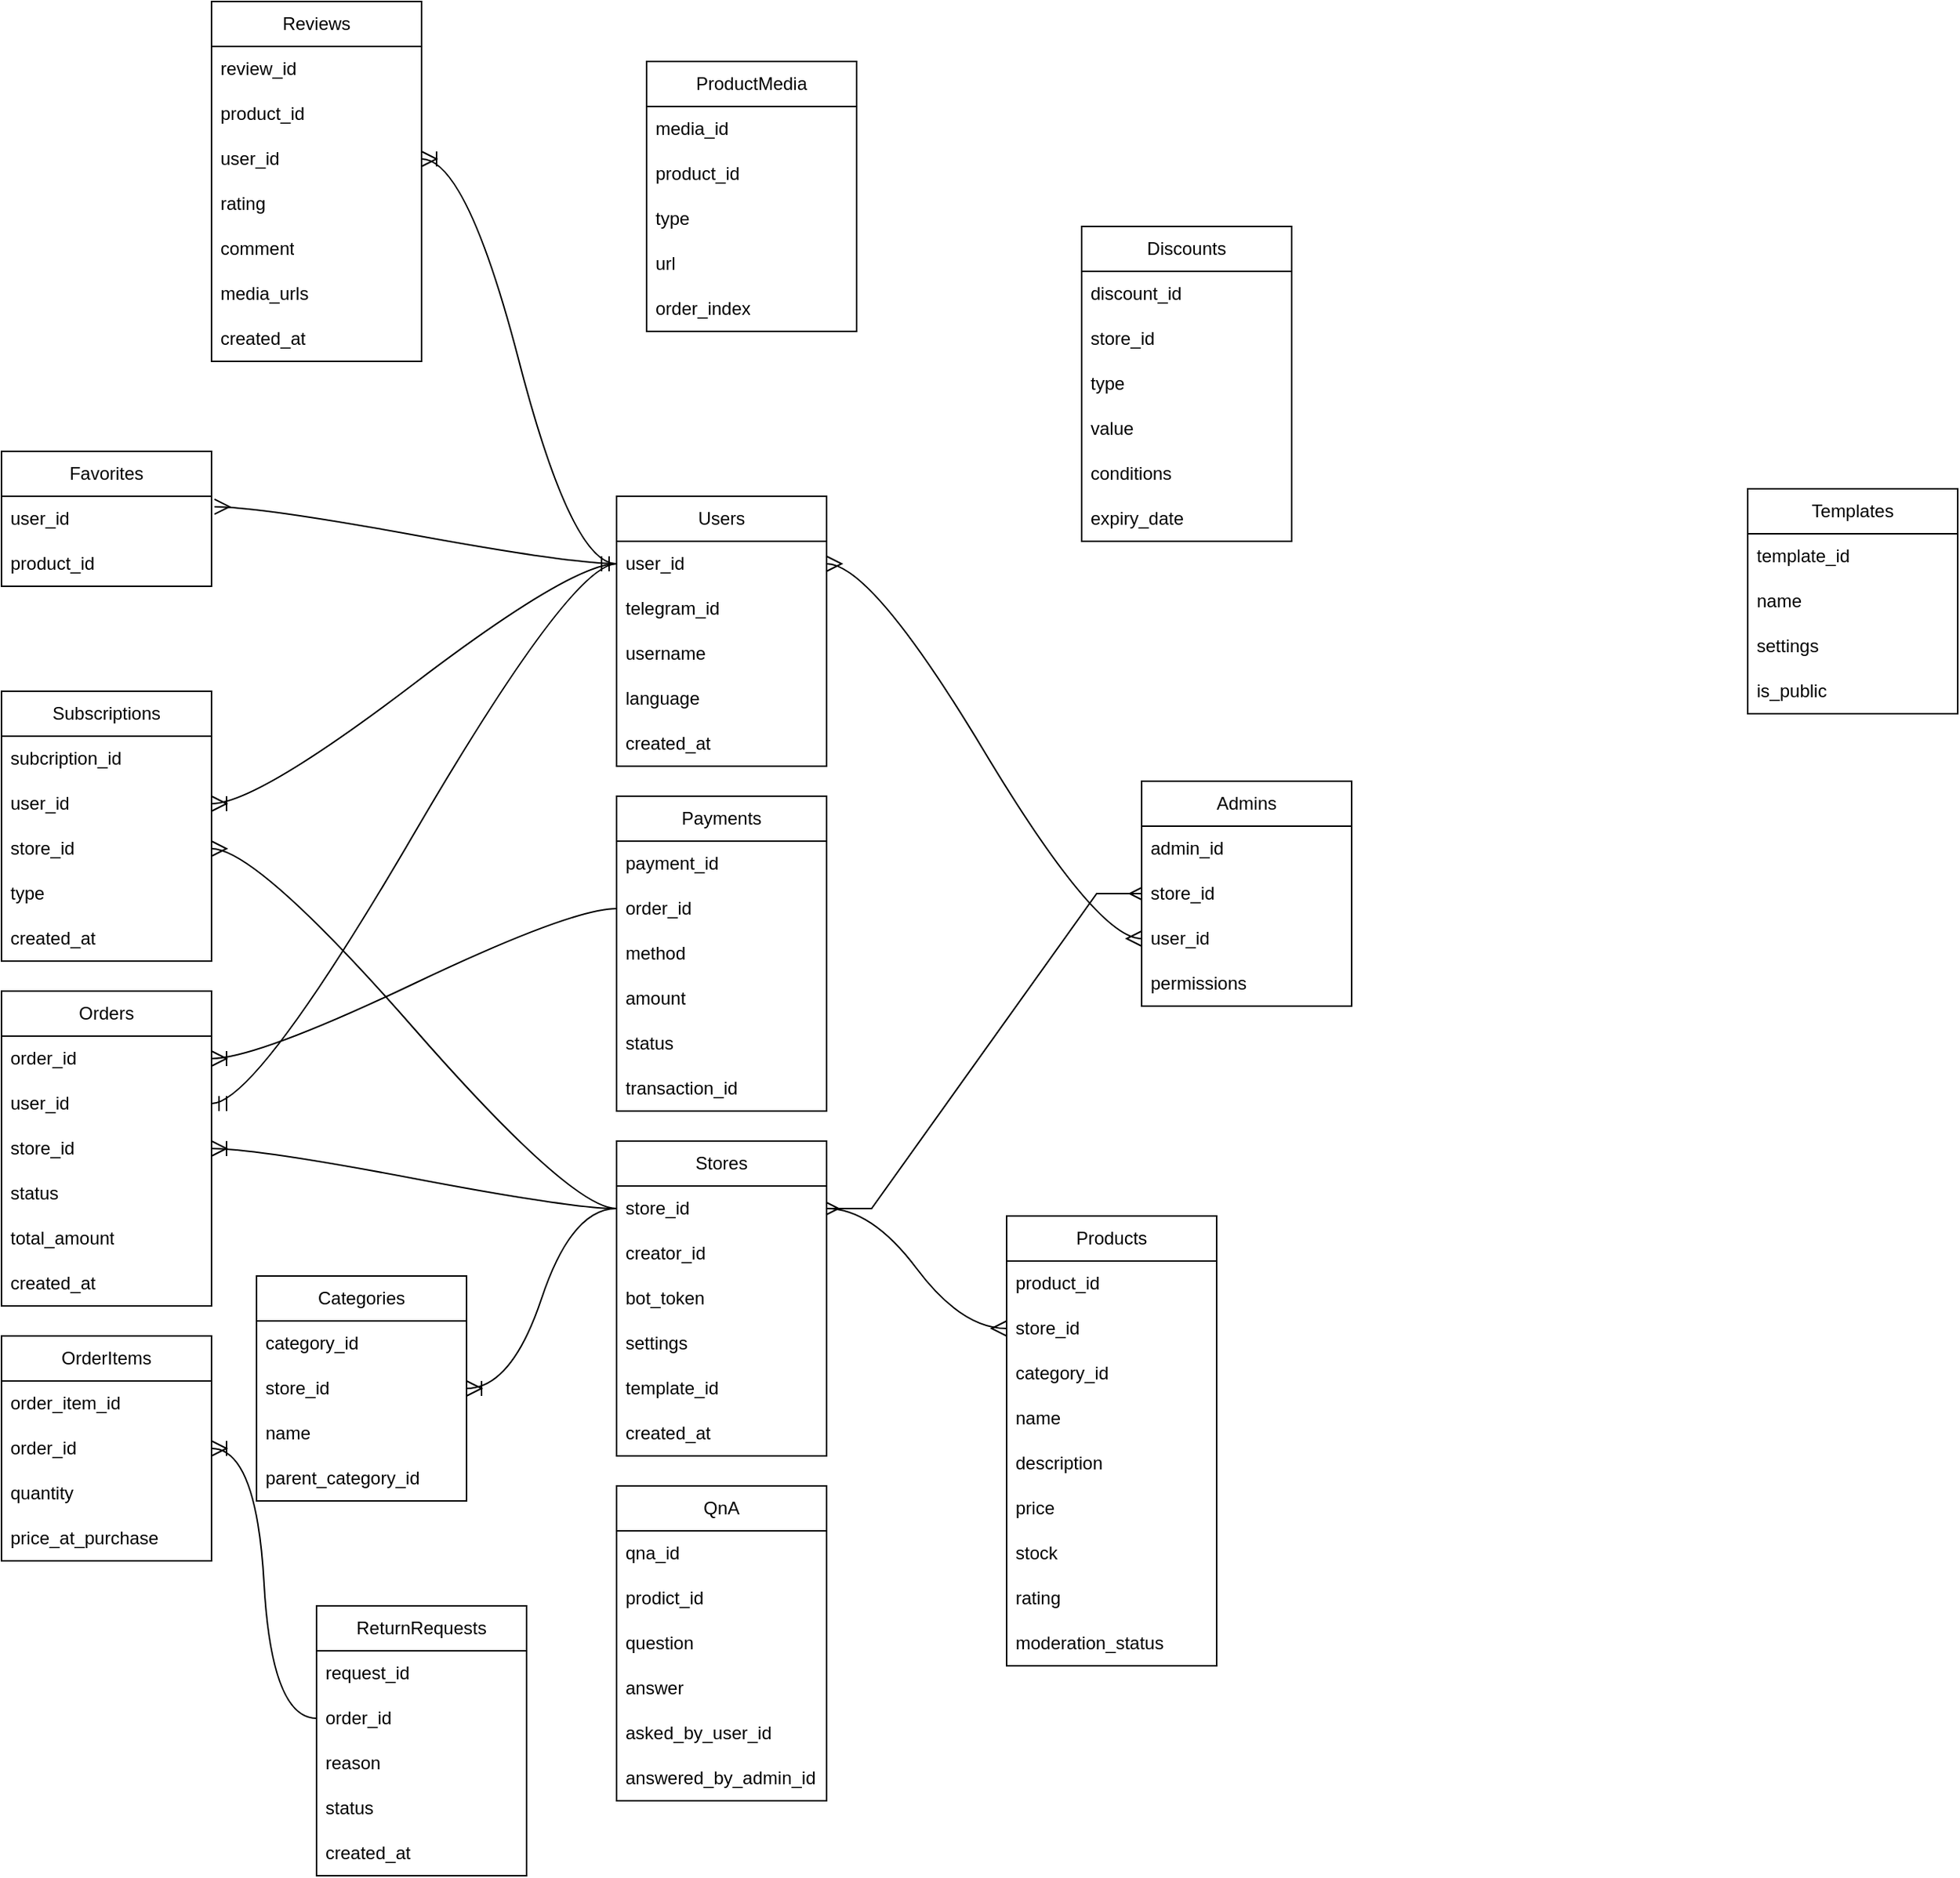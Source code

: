 <mxfile version="26.2.14">
  <diagram name="Страница — 1" id="VyflhfSjYAnAX_1yDZxW">
    <mxGraphModel dx="1820" dy="2366" grid="1" gridSize="10" guides="1" tooltips="1" connect="1" arrows="1" fold="1" page="1" pageScale="1" pageWidth="827" pageHeight="1169" math="0" shadow="0">
      <root>
        <mxCell id="0" />
        <mxCell id="1" parent="0" />
        <mxCell id="NUfmjRlHbzfXReQjrn8s-1" value="Users" style="swimlane;fontStyle=0;childLayout=stackLayout;horizontal=1;startSize=30;horizontalStack=0;resizeParent=1;resizeParentMax=0;resizeLast=0;collapsible=1;marginBottom=0;whiteSpace=wrap;html=1;" parent="1" vertex="1">
          <mxGeometry x="-340" y="150" width="140" height="180" as="geometry" />
        </mxCell>
        <mxCell id="NUfmjRlHbzfXReQjrn8s-2" value="user_id" style="text;strokeColor=none;fillColor=none;align=left;verticalAlign=middle;spacingLeft=4;spacingRight=4;overflow=hidden;points=[[0,0.5],[1,0.5]];portConstraint=eastwest;rotatable=0;whiteSpace=wrap;html=1;" parent="NUfmjRlHbzfXReQjrn8s-1" vertex="1">
          <mxGeometry y="30" width="140" height="30" as="geometry" />
        </mxCell>
        <mxCell id="NUfmjRlHbzfXReQjrn8s-3" value="telegram_id" style="text;strokeColor=none;fillColor=none;align=left;verticalAlign=middle;spacingLeft=4;spacingRight=4;overflow=hidden;points=[[0,0.5],[1,0.5]];portConstraint=eastwest;rotatable=0;whiteSpace=wrap;html=1;" parent="NUfmjRlHbzfXReQjrn8s-1" vertex="1">
          <mxGeometry y="60" width="140" height="30" as="geometry" />
        </mxCell>
        <mxCell id="NUfmjRlHbzfXReQjrn8s-4" value="username" style="text;strokeColor=none;fillColor=none;align=left;verticalAlign=middle;spacingLeft=4;spacingRight=4;overflow=hidden;points=[[0,0.5],[1,0.5]];portConstraint=eastwest;rotatable=0;whiteSpace=wrap;html=1;" parent="NUfmjRlHbzfXReQjrn8s-1" vertex="1">
          <mxGeometry y="90" width="140" height="30" as="geometry" />
        </mxCell>
        <mxCell id="NUfmjRlHbzfXReQjrn8s-5" value="language" style="text;strokeColor=none;fillColor=none;align=left;verticalAlign=middle;spacingLeft=4;spacingRight=4;overflow=hidden;points=[[0,0.5],[1,0.5]];portConstraint=eastwest;rotatable=0;whiteSpace=wrap;html=1;" parent="NUfmjRlHbzfXReQjrn8s-1" vertex="1">
          <mxGeometry y="120" width="140" height="30" as="geometry" />
        </mxCell>
        <mxCell id="NUfmjRlHbzfXReQjrn8s-6" value="created_at" style="text;strokeColor=none;fillColor=none;align=left;verticalAlign=middle;spacingLeft=4;spacingRight=4;overflow=hidden;points=[[0,0.5],[1,0.5]];portConstraint=eastwest;rotatable=0;whiteSpace=wrap;html=1;" parent="NUfmjRlHbzfXReQjrn8s-1" vertex="1">
          <mxGeometry y="150" width="140" height="30" as="geometry" />
        </mxCell>
        <mxCell id="NUfmjRlHbzfXReQjrn8s-7" value="Stores" style="swimlane;fontStyle=0;childLayout=stackLayout;horizontal=1;startSize=30;horizontalStack=0;resizeParent=1;resizeParentMax=0;resizeLast=0;collapsible=1;marginBottom=0;whiteSpace=wrap;html=1;" parent="1" vertex="1">
          <mxGeometry x="-340" y="580" width="140" height="210" as="geometry" />
        </mxCell>
        <mxCell id="NUfmjRlHbzfXReQjrn8s-8" value="store_id" style="text;strokeColor=none;fillColor=none;align=left;verticalAlign=middle;spacingLeft=4;spacingRight=4;overflow=hidden;points=[[0,0.5],[1,0.5]];portConstraint=eastwest;rotatable=0;whiteSpace=wrap;html=1;" parent="NUfmjRlHbzfXReQjrn8s-7" vertex="1">
          <mxGeometry y="30" width="140" height="30" as="geometry" />
        </mxCell>
        <mxCell id="NUfmjRlHbzfXReQjrn8s-9" value="creator_id" style="text;strokeColor=none;fillColor=none;align=left;verticalAlign=middle;spacingLeft=4;spacingRight=4;overflow=hidden;points=[[0,0.5],[1,0.5]];portConstraint=eastwest;rotatable=0;whiteSpace=wrap;html=1;" parent="NUfmjRlHbzfXReQjrn8s-7" vertex="1">
          <mxGeometry y="60" width="140" height="30" as="geometry" />
        </mxCell>
        <mxCell id="NUfmjRlHbzfXReQjrn8s-10" value="bot_token" style="text;strokeColor=none;fillColor=none;align=left;verticalAlign=middle;spacingLeft=4;spacingRight=4;overflow=hidden;points=[[0,0.5],[1,0.5]];portConstraint=eastwest;rotatable=0;whiteSpace=wrap;html=1;" parent="NUfmjRlHbzfXReQjrn8s-7" vertex="1">
          <mxGeometry y="90" width="140" height="30" as="geometry" />
        </mxCell>
        <mxCell id="NUfmjRlHbzfXReQjrn8s-11" value="settings" style="text;strokeColor=none;fillColor=none;align=left;verticalAlign=middle;spacingLeft=4;spacingRight=4;overflow=hidden;points=[[0,0.5],[1,0.5]];portConstraint=eastwest;rotatable=0;whiteSpace=wrap;html=1;" parent="NUfmjRlHbzfXReQjrn8s-7" vertex="1">
          <mxGeometry y="120" width="140" height="30" as="geometry" />
        </mxCell>
        <mxCell id="NUfmjRlHbzfXReQjrn8s-12" value="template_id" style="text;strokeColor=none;fillColor=none;align=left;verticalAlign=middle;spacingLeft=4;spacingRight=4;overflow=hidden;points=[[0,0.5],[1,0.5]];portConstraint=eastwest;rotatable=0;whiteSpace=wrap;html=1;" parent="NUfmjRlHbzfXReQjrn8s-7" vertex="1">
          <mxGeometry y="150" width="140" height="30" as="geometry" />
        </mxCell>
        <mxCell id="NUfmjRlHbzfXReQjrn8s-13" value="created_at" style="text;strokeColor=none;fillColor=none;align=left;verticalAlign=middle;spacingLeft=4;spacingRight=4;overflow=hidden;points=[[0,0.5],[1,0.5]];portConstraint=eastwest;rotatable=0;whiteSpace=wrap;html=1;" parent="NUfmjRlHbzfXReQjrn8s-7" vertex="1">
          <mxGeometry y="180" width="140" height="30" as="geometry" />
        </mxCell>
        <mxCell id="NUfmjRlHbzfXReQjrn8s-14" value="Admins" style="swimlane;fontStyle=0;childLayout=stackLayout;horizontal=1;startSize=30;horizontalStack=0;resizeParent=1;resizeParentMax=0;resizeLast=0;collapsible=1;marginBottom=0;whiteSpace=wrap;html=1;" parent="1" vertex="1">
          <mxGeometry x="10" y="340" width="140" height="150" as="geometry" />
        </mxCell>
        <mxCell id="NUfmjRlHbzfXReQjrn8s-15" value="admin_id" style="text;strokeColor=none;fillColor=none;align=left;verticalAlign=middle;spacingLeft=4;spacingRight=4;overflow=hidden;points=[[0,0.5],[1,0.5]];portConstraint=eastwest;rotatable=0;whiteSpace=wrap;html=1;" parent="NUfmjRlHbzfXReQjrn8s-14" vertex="1">
          <mxGeometry y="30" width="140" height="30" as="geometry" />
        </mxCell>
        <mxCell id="NUfmjRlHbzfXReQjrn8s-16" value="store_id" style="text;strokeColor=none;fillColor=none;align=left;verticalAlign=middle;spacingLeft=4;spacingRight=4;overflow=hidden;points=[[0,0.5],[1,0.5]];portConstraint=eastwest;rotatable=0;whiteSpace=wrap;html=1;" parent="NUfmjRlHbzfXReQjrn8s-14" vertex="1">
          <mxGeometry y="60" width="140" height="30" as="geometry" />
        </mxCell>
        <mxCell id="NUfmjRlHbzfXReQjrn8s-17" value="user_id" style="text;strokeColor=none;fillColor=none;align=left;verticalAlign=middle;spacingLeft=4;spacingRight=4;overflow=hidden;points=[[0,0.5],[1,0.5]];portConstraint=eastwest;rotatable=0;whiteSpace=wrap;html=1;" parent="NUfmjRlHbzfXReQjrn8s-14" vertex="1">
          <mxGeometry y="90" width="140" height="30" as="geometry" />
        </mxCell>
        <mxCell id="NUfmjRlHbzfXReQjrn8s-18" value="permissions" style="text;strokeColor=none;fillColor=none;align=left;verticalAlign=middle;spacingLeft=4;spacingRight=4;overflow=hidden;points=[[0,0.5],[1,0.5]];portConstraint=eastwest;rotatable=0;whiteSpace=wrap;html=1;" parent="NUfmjRlHbzfXReQjrn8s-14" vertex="1">
          <mxGeometry y="120" width="140" height="30" as="geometry" />
        </mxCell>
        <mxCell id="NUfmjRlHbzfXReQjrn8s-19" value="Products" style="swimlane;fontStyle=0;childLayout=stackLayout;horizontal=1;startSize=30;horizontalStack=0;resizeParent=1;resizeParentMax=0;resizeLast=0;collapsible=1;marginBottom=0;whiteSpace=wrap;html=1;" parent="1" vertex="1">
          <mxGeometry x="-80" y="630" width="140" height="300" as="geometry" />
        </mxCell>
        <mxCell id="NUfmjRlHbzfXReQjrn8s-20" value="product_id" style="text;strokeColor=none;fillColor=none;align=left;verticalAlign=middle;spacingLeft=4;spacingRight=4;overflow=hidden;points=[[0,0.5],[1,0.5]];portConstraint=eastwest;rotatable=0;whiteSpace=wrap;html=1;" parent="NUfmjRlHbzfXReQjrn8s-19" vertex="1">
          <mxGeometry y="30" width="140" height="30" as="geometry" />
        </mxCell>
        <mxCell id="NUfmjRlHbzfXReQjrn8s-21" value="store_id" style="text;strokeColor=none;fillColor=none;align=left;verticalAlign=middle;spacingLeft=4;spacingRight=4;overflow=hidden;points=[[0,0.5],[1,0.5]];portConstraint=eastwest;rotatable=0;whiteSpace=wrap;html=1;" parent="NUfmjRlHbzfXReQjrn8s-19" vertex="1">
          <mxGeometry y="60" width="140" height="30" as="geometry" />
        </mxCell>
        <mxCell id="NUfmjRlHbzfXReQjrn8s-22" value="category_id" style="text;strokeColor=none;fillColor=none;align=left;verticalAlign=middle;spacingLeft=4;spacingRight=4;overflow=hidden;points=[[0,0.5],[1,0.5]];portConstraint=eastwest;rotatable=0;whiteSpace=wrap;html=1;" parent="NUfmjRlHbzfXReQjrn8s-19" vertex="1">
          <mxGeometry y="90" width="140" height="30" as="geometry" />
        </mxCell>
        <mxCell id="NUfmjRlHbzfXReQjrn8s-23" value="name" style="text;strokeColor=none;fillColor=none;align=left;verticalAlign=middle;spacingLeft=4;spacingRight=4;overflow=hidden;points=[[0,0.5],[1,0.5]];portConstraint=eastwest;rotatable=0;whiteSpace=wrap;html=1;" parent="NUfmjRlHbzfXReQjrn8s-19" vertex="1">
          <mxGeometry y="120" width="140" height="30" as="geometry" />
        </mxCell>
        <mxCell id="NUfmjRlHbzfXReQjrn8s-24" value="description" style="text;strokeColor=none;fillColor=none;align=left;verticalAlign=middle;spacingLeft=4;spacingRight=4;overflow=hidden;points=[[0,0.5],[1,0.5]];portConstraint=eastwest;rotatable=0;whiteSpace=wrap;html=1;" parent="NUfmjRlHbzfXReQjrn8s-19" vertex="1">
          <mxGeometry y="150" width="140" height="30" as="geometry" />
        </mxCell>
        <mxCell id="NUfmjRlHbzfXReQjrn8s-25" value="price" style="text;strokeColor=none;fillColor=none;align=left;verticalAlign=middle;spacingLeft=4;spacingRight=4;overflow=hidden;points=[[0,0.5],[1,0.5]];portConstraint=eastwest;rotatable=0;whiteSpace=wrap;html=1;" parent="NUfmjRlHbzfXReQjrn8s-19" vertex="1">
          <mxGeometry y="180" width="140" height="30" as="geometry" />
        </mxCell>
        <mxCell id="NUfmjRlHbzfXReQjrn8s-26" value="stock" style="text;strokeColor=none;fillColor=none;align=left;verticalAlign=middle;spacingLeft=4;spacingRight=4;overflow=hidden;points=[[0,0.5],[1,0.5]];portConstraint=eastwest;rotatable=0;whiteSpace=wrap;html=1;" parent="NUfmjRlHbzfXReQjrn8s-19" vertex="1">
          <mxGeometry y="210" width="140" height="30" as="geometry" />
        </mxCell>
        <mxCell id="NUfmjRlHbzfXReQjrn8s-27" value="rating" style="text;strokeColor=none;fillColor=none;align=left;verticalAlign=middle;spacingLeft=4;spacingRight=4;overflow=hidden;points=[[0,0.5],[1,0.5]];portConstraint=eastwest;rotatable=0;whiteSpace=wrap;html=1;" parent="NUfmjRlHbzfXReQjrn8s-19" vertex="1">
          <mxGeometry y="240" width="140" height="30" as="geometry" />
        </mxCell>
        <mxCell id="NUfmjRlHbzfXReQjrn8s-28" value="moderation_status" style="text;strokeColor=none;fillColor=none;align=left;verticalAlign=middle;spacingLeft=4;spacingRight=4;overflow=hidden;points=[[0,0.5],[1,0.5]];portConstraint=eastwest;rotatable=0;whiteSpace=wrap;html=1;" parent="NUfmjRlHbzfXReQjrn8s-19" vertex="1">
          <mxGeometry y="270" width="140" height="30" as="geometry" />
        </mxCell>
        <mxCell id="NUfmjRlHbzfXReQjrn8s-29" value="ProductMedia" style="swimlane;fontStyle=0;childLayout=stackLayout;horizontal=1;startSize=30;horizontalStack=0;resizeParent=1;resizeParentMax=0;resizeLast=0;collapsible=1;marginBottom=0;whiteSpace=wrap;html=1;" parent="1" vertex="1">
          <mxGeometry x="-320" y="-140" width="140" height="180" as="geometry" />
        </mxCell>
        <mxCell id="NUfmjRlHbzfXReQjrn8s-30" value="media_id" style="text;strokeColor=none;fillColor=none;align=left;verticalAlign=middle;spacingLeft=4;spacingRight=4;overflow=hidden;points=[[0,0.5],[1,0.5]];portConstraint=eastwest;rotatable=0;whiteSpace=wrap;html=1;" parent="NUfmjRlHbzfXReQjrn8s-29" vertex="1">
          <mxGeometry y="30" width="140" height="30" as="geometry" />
        </mxCell>
        <mxCell id="NUfmjRlHbzfXReQjrn8s-31" value="product_id" style="text;strokeColor=none;fillColor=none;align=left;verticalAlign=middle;spacingLeft=4;spacingRight=4;overflow=hidden;points=[[0,0.5],[1,0.5]];portConstraint=eastwest;rotatable=0;whiteSpace=wrap;html=1;" parent="NUfmjRlHbzfXReQjrn8s-29" vertex="1">
          <mxGeometry y="60" width="140" height="30" as="geometry" />
        </mxCell>
        <mxCell id="NUfmjRlHbzfXReQjrn8s-32" value="type" style="text;strokeColor=none;fillColor=none;align=left;verticalAlign=middle;spacingLeft=4;spacingRight=4;overflow=hidden;points=[[0,0.5],[1,0.5]];portConstraint=eastwest;rotatable=0;whiteSpace=wrap;html=1;" parent="NUfmjRlHbzfXReQjrn8s-29" vertex="1">
          <mxGeometry y="90" width="140" height="30" as="geometry" />
        </mxCell>
        <mxCell id="NUfmjRlHbzfXReQjrn8s-33" value="url" style="text;strokeColor=none;fillColor=none;align=left;verticalAlign=middle;spacingLeft=4;spacingRight=4;overflow=hidden;points=[[0,0.5],[1,0.5]];portConstraint=eastwest;rotatable=0;whiteSpace=wrap;html=1;" parent="NUfmjRlHbzfXReQjrn8s-29" vertex="1">
          <mxGeometry y="120" width="140" height="30" as="geometry" />
        </mxCell>
        <mxCell id="NUfmjRlHbzfXReQjrn8s-34" value="order_index" style="text;strokeColor=none;fillColor=none;align=left;verticalAlign=middle;spacingLeft=4;spacingRight=4;overflow=hidden;points=[[0,0.5],[1,0.5]];portConstraint=eastwest;rotatable=0;whiteSpace=wrap;html=1;" parent="NUfmjRlHbzfXReQjrn8s-29" vertex="1">
          <mxGeometry y="150" width="140" height="30" as="geometry" />
        </mxCell>
        <mxCell id="NUfmjRlHbzfXReQjrn8s-35" value="Categories" style="swimlane;fontStyle=0;childLayout=stackLayout;horizontal=1;startSize=30;horizontalStack=0;resizeParent=1;resizeParentMax=0;resizeLast=0;collapsible=1;marginBottom=0;whiteSpace=wrap;html=1;" parent="1" vertex="1">
          <mxGeometry x="-580" y="670" width="140" height="150" as="geometry" />
        </mxCell>
        <mxCell id="NUfmjRlHbzfXReQjrn8s-36" value="category_id" style="text;strokeColor=none;fillColor=none;align=left;verticalAlign=middle;spacingLeft=4;spacingRight=4;overflow=hidden;points=[[0,0.5],[1,0.5]];portConstraint=eastwest;rotatable=0;whiteSpace=wrap;html=1;" parent="NUfmjRlHbzfXReQjrn8s-35" vertex="1">
          <mxGeometry y="30" width="140" height="30" as="geometry" />
        </mxCell>
        <mxCell id="NUfmjRlHbzfXReQjrn8s-37" value="store_id" style="text;strokeColor=none;fillColor=none;align=left;verticalAlign=middle;spacingLeft=4;spacingRight=4;overflow=hidden;points=[[0,0.5],[1,0.5]];portConstraint=eastwest;rotatable=0;whiteSpace=wrap;html=1;" parent="NUfmjRlHbzfXReQjrn8s-35" vertex="1">
          <mxGeometry y="60" width="140" height="30" as="geometry" />
        </mxCell>
        <mxCell id="NUfmjRlHbzfXReQjrn8s-38" value="name" style="text;strokeColor=none;fillColor=none;align=left;verticalAlign=middle;spacingLeft=4;spacingRight=4;overflow=hidden;points=[[0,0.5],[1,0.5]];portConstraint=eastwest;rotatable=0;whiteSpace=wrap;html=1;" parent="NUfmjRlHbzfXReQjrn8s-35" vertex="1">
          <mxGeometry y="90" width="140" height="30" as="geometry" />
        </mxCell>
        <mxCell id="NUfmjRlHbzfXReQjrn8s-39" value="parent_category_id" style="text;strokeColor=none;fillColor=none;align=left;verticalAlign=middle;spacingLeft=4;spacingRight=4;overflow=hidden;points=[[0,0.5],[1,0.5]];portConstraint=eastwest;rotatable=0;whiteSpace=wrap;html=1;" parent="NUfmjRlHbzfXReQjrn8s-35" vertex="1">
          <mxGeometry y="120" width="140" height="30" as="geometry" />
        </mxCell>
        <mxCell id="NUfmjRlHbzfXReQjrn8s-40" value="Orders" style="swimlane;fontStyle=0;childLayout=stackLayout;horizontal=1;startSize=30;horizontalStack=0;resizeParent=1;resizeParentMax=0;resizeLast=0;collapsible=1;marginBottom=0;whiteSpace=wrap;html=1;" parent="1" vertex="1">
          <mxGeometry x="-750" y="480" width="140" height="210" as="geometry" />
        </mxCell>
        <mxCell id="NUfmjRlHbzfXReQjrn8s-41" value="order_id" style="text;strokeColor=none;fillColor=none;align=left;verticalAlign=middle;spacingLeft=4;spacingRight=4;overflow=hidden;points=[[0,0.5],[1,0.5]];portConstraint=eastwest;rotatable=0;whiteSpace=wrap;html=1;" parent="NUfmjRlHbzfXReQjrn8s-40" vertex="1">
          <mxGeometry y="30" width="140" height="30" as="geometry" />
        </mxCell>
        <mxCell id="NUfmjRlHbzfXReQjrn8s-42" value="user_id" style="text;strokeColor=none;fillColor=none;align=left;verticalAlign=middle;spacingLeft=4;spacingRight=4;overflow=hidden;points=[[0,0.5],[1,0.5]];portConstraint=eastwest;rotatable=0;whiteSpace=wrap;html=1;" parent="NUfmjRlHbzfXReQjrn8s-40" vertex="1">
          <mxGeometry y="60" width="140" height="30" as="geometry" />
        </mxCell>
        <mxCell id="NUfmjRlHbzfXReQjrn8s-43" value="store_id" style="text;strokeColor=none;fillColor=none;align=left;verticalAlign=middle;spacingLeft=4;spacingRight=4;overflow=hidden;points=[[0,0.5],[1,0.5]];portConstraint=eastwest;rotatable=0;whiteSpace=wrap;html=1;" parent="NUfmjRlHbzfXReQjrn8s-40" vertex="1">
          <mxGeometry y="90" width="140" height="30" as="geometry" />
        </mxCell>
        <mxCell id="NUfmjRlHbzfXReQjrn8s-44" value="status" style="text;strokeColor=none;fillColor=none;align=left;verticalAlign=middle;spacingLeft=4;spacingRight=4;overflow=hidden;points=[[0,0.5],[1,0.5]];portConstraint=eastwest;rotatable=0;whiteSpace=wrap;html=1;" parent="NUfmjRlHbzfXReQjrn8s-40" vertex="1">
          <mxGeometry y="120" width="140" height="30" as="geometry" />
        </mxCell>
        <mxCell id="NUfmjRlHbzfXReQjrn8s-45" value="total_amount" style="text;strokeColor=none;fillColor=none;align=left;verticalAlign=middle;spacingLeft=4;spacingRight=4;overflow=hidden;points=[[0,0.5],[1,0.5]];portConstraint=eastwest;rotatable=0;whiteSpace=wrap;html=1;" parent="NUfmjRlHbzfXReQjrn8s-40" vertex="1">
          <mxGeometry y="150" width="140" height="30" as="geometry" />
        </mxCell>
        <mxCell id="NUfmjRlHbzfXReQjrn8s-46" value="created_at" style="text;strokeColor=none;fillColor=none;align=left;verticalAlign=middle;spacingLeft=4;spacingRight=4;overflow=hidden;points=[[0,0.5],[1,0.5]];portConstraint=eastwest;rotatable=0;whiteSpace=wrap;html=1;" parent="NUfmjRlHbzfXReQjrn8s-40" vertex="1">
          <mxGeometry y="180" width="140" height="30" as="geometry" />
        </mxCell>
        <mxCell id="NUfmjRlHbzfXReQjrn8s-47" value="OrderItems" style="swimlane;fontStyle=0;childLayout=stackLayout;horizontal=1;startSize=30;horizontalStack=0;resizeParent=1;resizeParentMax=0;resizeLast=0;collapsible=1;marginBottom=0;whiteSpace=wrap;html=1;" parent="1" vertex="1">
          <mxGeometry x="-750" y="710" width="140" height="150" as="geometry" />
        </mxCell>
        <mxCell id="NUfmjRlHbzfXReQjrn8s-48" value="order_item_id" style="text;strokeColor=none;fillColor=none;align=left;verticalAlign=middle;spacingLeft=4;spacingRight=4;overflow=hidden;points=[[0,0.5],[1,0.5]];portConstraint=eastwest;rotatable=0;whiteSpace=wrap;html=1;" parent="NUfmjRlHbzfXReQjrn8s-47" vertex="1">
          <mxGeometry y="30" width="140" height="30" as="geometry" />
        </mxCell>
        <mxCell id="NUfmjRlHbzfXReQjrn8s-49" value="order_id" style="text;strokeColor=none;fillColor=none;align=left;verticalAlign=middle;spacingLeft=4;spacingRight=4;overflow=hidden;points=[[0,0.5],[1,0.5]];portConstraint=eastwest;rotatable=0;whiteSpace=wrap;html=1;" parent="NUfmjRlHbzfXReQjrn8s-47" vertex="1">
          <mxGeometry y="60" width="140" height="30" as="geometry" />
        </mxCell>
        <mxCell id="NUfmjRlHbzfXReQjrn8s-50" value="quantity" style="text;strokeColor=none;fillColor=none;align=left;verticalAlign=middle;spacingLeft=4;spacingRight=4;overflow=hidden;points=[[0,0.5],[1,0.5]];portConstraint=eastwest;rotatable=0;whiteSpace=wrap;html=1;" parent="NUfmjRlHbzfXReQjrn8s-47" vertex="1">
          <mxGeometry y="90" width="140" height="30" as="geometry" />
        </mxCell>
        <mxCell id="NUfmjRlHbzfXReQjrn8s-51" value="price_at_purchase" style="text;strokeColor=none;fillColor=none;align=left;verticalAlign=middle;spacingLeft=4;spacingRight=4;overflow=hidden;points=[[0,0.5],[1,0.5]];portConstraint=eastwest;rotatable=0;whiteSpace=wrap;html=1;" parent="NUfmjRlHbzfXReQjrn8s-47" vertex="1">
          <mxGeometry y="120" width="140" height="30" as="geometry" />
        </mxCell>
        <mxCell id="NUfmjRlHbzfXReQjrn8s-52" value="Payments" style="swimlane;fontStyle=0;childLayout=stackLayout;horizontal=1;startSize=30;horizontalStack=0;resizeParent=1;resizeParentMax=0;resizeLast=0;collapsible=1;marginBottom=0;whiteSpace=wrap;html=1;" parent="1" vertex="1">
          <mxGeometry x="-340" y="350" width="140" height="210" as="geometry" />
        </mxCell>
        <mxCell id="NUfmjRlHbzfXReQjrn8s-53" value="payment_id" style="text;strokeColor=none;fillColor=none;align=left;verticalAlign=middle;spacingLeft=4;spacingRight=4;overflow=hidden;points=[[0,0.5],[1,0.5]];portConstraint=eastwest;rotatable=0;whiteSpace=wrap;html=1;" parent="NUfmjRlHbzfXReQjrn8s-52" vertex="1">
          <mxGeometry y="30" width="140" height="30" as="geometry" />
        </mxCell>
        <mxCell id="NUfmjRlHbzfXReQjrn8s-54" value="order_id" style="text;strokeColor=none;fillColor=none;align=left;verticalAlign=middle;spacingLeft=4;spacingRight=4;overflow=hidden;points=[[0,0.5],[1,0.5]];portConstraint=eastwest;rotatable=0;whiteSpace=wrap;html=1;" parent="NUfmjRlHbzfXReQjrn8s-52" vertex="1">
          <mxGeometry y="60" width="140" height="30" as="geometry" />
        </mxCell>
        <mxCell id="NUfmjRlHbzfXReQjrn8s-55" value="method" style="text;strokeColor=none;fillColor=none;align=left;verticalAlign=middle;spacingLeft=4;spacingRight=4;overflow=hidden;points=[[0,0.5],[1,0.5]];portConstraint=eastwest;rotatable=0;whiteSpace=wrap;html=1;" parent="NUfmjRlHbzfXReQjrn8s-52" vertex="1">
          <mxGeometry y="90" width="140" height="30" as="geometry" />
        </mxCell>
        <mxCell id="NUfmjRlHbzfXReQjrn8s-56" value="amount" style="text;strokeColor=none;fillColor=none;align=left;verticalAlign=middle;spacingLeft=4;spacingRight=4;overflow=hidden;points=[[0,0.5],[1,0.5]];portConstraint=eastwest;rotatable=0;whiteSpace=wrap;html=1;" parent="NUfmjRlHbzfXReQjrn8s-52" vertex="1">
          <mxGeometry y="120" width="140" height="30" as="geometry" />
        </mxCell>
        <mxCell id="NUfmjRlHbzfXReQjrn8s-57" value="status" style="text;strokeColor=none;fillColor=none;align=left;verticalAlign=middle;spacingLeft=4;spacingRight=4;overflow=hidden;points=[[0,0.5],[1,0.5]];portConstraint=eastwest;rotatable=0;whiteSpace=wrap;html=1;" parent="NUfmjRlHbzfXReQjrn8s-52" vertex="1">
          <mxGeometry y="150" width="140" height="30" as="geometry" />
        </mxCell>
        <mxCell id="NUfmjRlHbzfXReQjrn8s-58" value="transaction_id" style="text;strokeColor=none;fillColor=none;align=left;verticalAlign=middle;spacingLeft=4;spacingRight=4;overflow=hidden;points=[[0,0.5],[1,0.5]];portConstraint=eastwest;rotatable=0;whiteSpace=wrap;html=1;" parent="NUfmjRlHbzfXReQjrn8s-52" vertex="1">
          <mxGeometry y="180" width="140" height="30" as="geometry" />
        </mxCell>
        <mxCell id="NUfmjRlHbzfXReQjrn8s-59" value="Reviews" style="swimlane;fontStyle=0;childLayout=stackLayout;horizontal=1;startSize=30;horizontalStack=0;resizeParent=1;resizeParentMax=0;resizeLast=0;collapsible=1;marginBottom=0;whiteSpace=wrap;html=1;" parent="1" vertex="1">
          <mxGeometry x="-610" y="-180" width="140" height="240" as="geometry" />
        </mxCell>
        <mxCell id="NUfmjRlHbzfXReQjrn8s-60" value="review_id" style="text;strokeColor=none;fillColor=none;align=left;verticalAlign=middle;spacingLeft=4;spacingRight=4;overflow=hidden;points=[[0,0.5],[1,0.5]];portConstraint=eastwest;rotatable=0;whiteSpace=wrap;html=1;" parent="NUfmjRlHbzfXReQjrn8s-59" vertex="1">
          <mxGeometry y="30" width="140" height="30" as="geometry" />
        </mxCell>
        <mxCell id="NUfmjRlHbzfXReQjrn8s-61" value="product_id" style="text;strokeColor=none;fillColor=none;align=left;verticalAlign=middle;spacingLeft=4;spacingRight=4;overflow=hidden;points=[[0,0.5],[1,0.5]];portConstraint=eastwest;rotatable=0;whiteSpace=wrap;html=1;" parent="NUfmjRlHbzfXReQjrn8s-59" vertex="1">
          <mxGeometry y="60" width="140" height="30" as="geometry" />
        </mxCell>
        <mxCell id="NUfmjRlHbzfXReQjrn8s-62" value="user_id" style="text;strokeColor=none;fillColor=none;align=left;verticalAlign=middle;spacingLeft=4;spacingRight=4;overflow=hidden;points=[[0,0.5],[1,0.5]];portConstraint=eastwest;rotatable=0;whiteSpace=wrap;html=1;" parent="NUfmjRlHbzfXReQjrn8s-59" vertex="1">
          <mxGeometry y="90" width="140" height="30" as="geometry" />
        </mxCell>
        <mxCell id="NUfmjRlHbzfXReQjrn8s-63" value="rating" style="text;strokeColor=none;fillColor=none;align=left;verticalAlign=middle;spacingLeft=4;spacingRight=4;overflow=hidden;points=[[0,0.5],[1,0.5]];portConstraint=eastwest;rotatable=0;whiteSpace=wrap;html=1;" parent="NUfmjRlHbzfXReQjrn8s-59" vertex="1">
          <mxGeometry y="120" width="140" height="30" as="geometry" />
        </mxCell>
        <mxCell id="NUfmjRlHbzfXReQjrn8s-64" value="comment" style="text;strokeColor=none;fillColor=none;align=left;verticalAlign=middle;spacingLeft=4;spacingRight=4;overflow=hidden;points=[[0,0.5],[1,0.5]];portConstraint=eastwest;rotatable=0;whiteSpace=wrap;html=1;" parent="NUfmjRlHbzfXReQjrn8s-59" vertex="1">
          <mxGeometry y="150" width="140" height="30" as="geometry" />
        </mxCell>
        <mxCell id="NUfmjRlHbzfXReQjrn8s-65" value="media_urls" style="text;strokeColor=none;fillColor=none;align=left;verticalAlign=middle;spacingLeft=4;spacingRight=4;overflow=hidden;points=[[0,0.5],[1,0.5]];portConstraint=eastwest;rotatable=0;whiteSpace=wrap;html=1;" parent="NUfmjRlHbzfXReQjrn8s-59" vertex="1">
          <mxGeometry y="180" width="140" height="30" as="geometry" />
        </mxCell>
        <mxCell id="NUfmjRlHbzfXReQjrn8s-66" value="created_at" style="text;strokeColor=none;fillColor=none;align=left;verticalAlign=middle;spacingLeft=4;spacingRight=4;overflow=hidden;points=[[0,0.5],[1,0.5]];portConstraint=eastwest;rotatable=0;whiteSpace=wrap;html=1;" parent="NUfmjRlHbzfXReQjrn8s-59" vertex="1">
          <mxGeometry y="210" width="140" height="30" as="geometry" />
        </mxCell>
        <mxCell id="NUfmjRlHbzfXReQjrn8s-67" value="QnA" style="swimlane;fontStyle=0;childLayout=stackLayout;horizontal=1;startSize=30;horizontalStack=0;resizeParent=1;resizeParentMax=0;resizeLast=0;collapsible=1;marginBottom=0;whiteSpace=wrap;html=1;" parent="1" vertex="1">
          <mxGeometry x="-340" y="810" width="140" height="210" as="geometry" />
        </mxCell>
        <mxCell id="NUfmjRlHbzfXReQjrn8s-68" value="qna_id" style="text;strokeColor=none;fillColor=none;align=left;verticalAlign=middle;spacingLeft=4;spacingRight=4;overflow=hidden;points=[[0,0.5],[1,0.5]];portConstraint=eastwest;rotatable=0;whiteSpace=wrap;html=1;" parent="NUfmjRlHbzfXReQjrn8s-67" vertex="1">
          <mxGeometry y="30" width="140" height="30" as="geometry" />
        </mxCell>
        <mxCell id="NUfmjRlHbzfXReQjrn8s-69" value="prodict_id" style="text;strokeColor=none;fillColor=none;align=left;verticalAlign=middle;spacingLeft=4;spacingRight=4;overflow=hidden;points=[[0,0.5],[1,0.5]];portConstraint=eastwest;rotatable=0;whiteSpace=wrap;html=1;" parent="NUfmjRlHbzfXReQjrn8s-67" vertex="1">
          <mxGeometry y="60" width="140" height="30" as="geometry" />
        </mxCell>
        <mxCell id="NUfmjRlHbzfXReQjrn8s-70" value="question" style="text;strokeColor=none;fillColor=none;align=left;verticalAlign=middle;spacingLeft=4;spacingRight=4;overflow=hidden;points=[[0,0.5],[1,0.5]];portConstraint=eastwest;rotatable=0;whiteSpace=wrap;html=1;" parent="NUfmjRlHbzfXReQjrn8s-67" vertex="1">
          <mxGeometry y="90" width="140" height="30" as="geometry" />
        </mxCell>
        <mxCell id="NUfmjRlHbzfXReQjrn8s-71" value="answer" style="text;strokeColor=none;fillColor=none;align=left;verticalAlign=middle;spacingLeft=4;spacingRight=4;overflow=hidden;points=[[0,0.5],[1,0.5]];portConstraint=eastwest;rotatable=0;whiteSpace=wrap;html=1;" parent="NUfmjRlHbzfXReQjrn8s-67" vertex="1">
          <mxGeometry y="120" width="140" height="30" as="geometry" />
        </mxCell>
        <mxCell id="NUfmjRlHbzfXReQjrn8s-72" value="asked_by_user_id" style="text;strokeColor=none;fillColor=none;align=left;verticalAlign=middle;spacingLeft=4;spacingRight=4;overflow=hidden;points=[[0,0.5],[1,0.5]];portConstraint=eastwest;rotatable=0;whiteSpace=wrap;html=1;" parent="NUfmjRlHbzfXReQjrn8s-67" vertex="1">
          <mxGeometry y="150" width="140" height="30" as="geometry" />
        </mxCell>
        <mxCell id="NUfmjRlHbzfXReQjrn8s-73" value="answered_by_admin_id" style="text;strokeColor=none;fillColor=none;align=left;verticalAlign=middle;spacingLeft=4;spacingRight=4;overflow=hidden;points=[[0,0.5],[1,0.5]];portConstraint=eastwest;rotatable=0;whiteSpace=wrap;html=1;" parent="NUfmjRlHbzfXReQjrn8s-67" vertex="1">
          <mxGeometry y="180" width="140" height="30" as="geometry" />
        </mxCell>
        <mxCell id="NUfmjRlHbzfXReQjrn8s-74" value="Favorites" style="swimlane;fontStyle=0;childLayout=stackLayout;horizontal=1;startSize=30;horizontalStack=0;resizeParent=1;resizeParentMax=0;resizeLast=0;collapsible=1;marginBottom=0;whiteSpace=wrap;html=1;" parent="1" vertex="1">
          <mxGeometry x="-750" y="120" width="140" height="90" as="geometry" />
        </mxCell>
        <mxCell id="NUfmjRlHbzfXReQjrn8s-75" value="user_id" style="text;strokeColor=none;fillColor=none;align=left;verticalAlign=middle;spacingLeft=4;spacingRight=4;overflow=hidden;points=[[0,0.5],[1,0.5]];portConstraint=eastwest;rotatable=0;whiteSpace=wrap;html=1;" parent="NUfmjRlHbzfXReQjrn8s-74" vertex="1">
          <mxGeometry y="30" width="140" height="30" as="geometry" />
        </mxCell>
        <mxCell id="NUfmjRlHbzfXReQjrn8s-76" value="product_id" style="text;strokeColor=none;fillColor=none;align=left;verticalAlign=middle;spacingLeft=4;spacingRight=4;overflow=hidden;points=[[0,0.5],[1,0.5]];portConstraint=eastwest;rotatable=0;whiteSpace=wrap;html=1;" parent="NUfmjRlHbzfXReQjrn8s-74" vertex="1">
          <mxGeometry y="60" width="140" height="30" as="geometry" />
        </mxCell>
        <mxCell id="NUfmjRlHbzfXReQjrn8s-77" value="Subscriptions" style="swimlane;fontStyle=0;childLayout=stackLayout;horizontal=1;startSize=30;horizontalStack=0;resizeParent=1;resizeParentMax=0;resizeLast=0;collapsible=1;marginBottom=0;whiteSpace=wrap;html=1;" parent="1" vertex="1">
          <mxGeometry x="-750" y="280" width="140" height="180" as="geometry" />
        </mxCell>
        <mxCell id="NUfmjRlHbzfXReQjrn8s-78" value="subcription_id" style="text;strokeColor=none;fillColor=none;align=left;verticalAlign=middle;spacingLeft=4;spacingRight=4;overflow=hidden;points=[[0,0.5],[1,0.5]];portConstraint=eastwest;rotatable=0;whiteSpace=wrap;html=1;" parent="NUfmjRlHbzfXReQjrn8s-77" vertex="1">
          <mxGeometry y="30" width="140" height="30" as="geometry" />
        </mxCell>
        <mxCell id="NUfmjRlHbzfXReQjrn8s-79" value="user_id" style="text;strokeColor=none;fillColor=none;align=left;verticalAlign=middle;spacingLeft=4;spacingRight=4;overflow=hidden;points=[[0,0.5],[1,0.5]];portConstraint=eastwest;rotatable=0;whiteSpace=wrap;html=1;" parent="NUfmjRlHbzfXReQjrn8s-77" vertex="1">
          <mxGeometry y="60" width="140" height="30" as="geometry" />
        </mxCell>
        <mxCell id="NUfmjRlHbzfXReQjrn8s-80" value="store_id" style="text;strokeColor=none;fillColor=none;align=left;verticalAlign=middle;spacingLeft=4;spacingRight=4;overflow=hidden;points=[[0,0.5],[1,0.5]];portConstraint=eastwest;rotatable=0;whiteSpace=wrap;html=1;" parent="NUfmjRlHbzfXReQjrn8s-77" vertex="1">
          <mxGeometry y="90" width="140" height="30" as="geometry" />
        </mxCell>
        <mxCell id="NUfmjRlHbzfXReQjrn8s-81" value="type" style="text;strokeColor=none;fillColor=none;align=left;verticalAlign=middle;spacingLeft=4;spacingRight=4;overflow=hidden;points=[[0,0.5],[1,0.5]];portConstraint=eastwest;rotatable=0;whiteSpace=wrap;html=1;" parent="NUfmjRlHbzfXReQjrn8s-77" vertex="1">
          <mxGeometry y="120" width="140" height="30" as="geometry" />
        </mxCell>
        <mxCell id="NUfmjRlHbzfXReQjrn8s-82" value="created_at" style="text;strokeColor=none;fillColor=none;align=left;verticalAlign=middle;spacingLeft=4;spacingRight=4;overflow=hidden;points=[[0,0.5],[1,0.5]];portConstraint=eastwest;rotatable=0;whiteSpace=wrap;html=1;" parent="NUfmjRlHbzfXReQjrn8s-77" vertex="1">
          <mxGeometry y="150" width="140" height="30" as="geometry" />
        </mxCell>
        <mxCell id="NUfmjRlHbzfXReQjrn8s-83" value="Discounts" style="swimlane;fontStyle=0;childLayout=stackLayout;horizontal=1;startSize=30;horizontalStack=0;resizeParent=1;resizeParentMax=0;resizeLast=0;collapsible=1;marginBottom=0;whiteSpace=wrap;html=1;" parent="1" vertex="1">
          <mxGeometry x="-30" y="-30" width="140" height="210" as="geometry" />
        </mxCell>
        <mxCell id="NUfmjRlHbzfXReQjrn8s-84" value="discount_id" style="text;strokeColor=none;fillColor=none;align=left;verticalAlign=middle;spacingLeft=4;spacingRight=4;overflow=hidden;points=[[0,0.5],[1,0.5]];portConstraint=eastwest;rotatable=0;whiteSpace=wrap;html=1;" parent="NUfmjRlHbzfXReQjrn8s-83" vertex="1">
          <mxGeometry y="30" width="140" height="30" as="geometry" />
        </mxCell>
        <mxCell id="NUfmjRlHbzfXReQjrn8s-85" value="store_id" style="text;strokeColor=none;fillColor=none;align=left;verticalAlign=middle;spacingLeft=4;spacingRight=4;overflow=hidden;points=[[0,0.5],[1,0.5]];portConstraint=eastwest;rotatable=0;whiteSpace=wrap;html=1;" parent="NUfmjRlHbzfXReQjrn8s-83" vertex="1">
          <mxGeometry y="60" width="140" height="30" as="geometry" />
        </mxCell>
        <mxCell id="NUfmjRlHbzfXReQjrn8s-86" value="type" style="text;strokeColor=none;fillColor=none;align=left;verticalAlign=middle;spacingLeft=4;spacingRight=4;overflow=hidden;points=[[0,0.5],[1,0.5]];portConstraint=eastwest;rotatable=0;whiteSpace=wrap;html=1;" parent="NUfmjRlHbzfXReQjrn8s-83" vertex="1">
          <mxGeometry y="90" width="140" height="30" as="geometry" />
        </mxCell>
        <mxCell id="NUfmjRlHbzfXReQjrn8s-87" value="value" style="text;strokeColor=none;fillColor=none;align=left;verticalAlign=middle;spacingLeft=4;spacingRight=4;overflow=hidden;points=[[0,0.5],[1,0.5]];portConstraint=eastwest;rotatable=0;whiteSpace=wrap;html=1;" parent="NUfmjRlHbzfXReQjrn8s-83" vertex="1">
          <mxGeometry y="120" width="140" height="30" as="geometry" />
        </mxCell>
        <mxCell id="NUfmjRlHbzfXReQjrn8s-88" value="conditions" style="text;strokeColor=none;fillColor=none;align=left;verticalAlign=middle;spacingLeft=4;spacingRight=4;overflow=hidden;points=[[0,0.5],[1,0.5]];portConstraint=eastwest;rotatable=0;whiteSpace=wrap;html=1;" parent="NUfmjRlHbzfXReQjrn8s-83" vertex="1">
          <mxGeometry y="150" width="140" height="30" as="geometry" />
        </mxCell>
        <mxCell id="NUfmjRlHbzfXReQjrn8s-89" value="expiry_date" style="text;strokeColor=none;fillColor=none;align=left;verticalAlign=middle;spacingLeft=4;spacingRight=4;overflow=hidden;points=[[0,0.5],[1,0.5]];portConstraint=eastwest;rotatable=0;whiteSpace=wrap;html=1;" parent="NUfmjRlHbzfXReQjrn8s-83" vertex="1">
          <mxGeometry y="180" width="140" height="30" as="geometry" />
        </mxCell>
        <mxCell id="NUfmjRlHbzfXReQjrn8s-90" value="Templates" style="swimlane;fontStyle=0;childLayout=stackLayout;horizontal=1;startSize=30;horizontalStack=0;resizeParent=1;resizeParentMax=0;resizeLast=0;collapsible=1;marginBottom=0;whiteSpace=wrap;html=1;" parent="1" vertex="1">
          <mxGeometry x="414" y="145" width="140" height="150" as="geometry" />
        </mxCell>
        <mxCell id="NUfmjRlHbzfXReQjrn8s-91" value="template_id" style="text;strokeColor=none;fillColor=none;align=left;verticalAlign=middle;spacingLeft=4;spacingRight=4;overflow=hidden;points=[[0,0.5],[1,0.5]];portConstraint=eastwest;rotatable=0;whiteSpace=wrap;html=1;" parent="NUfmjRlHbzfXReQjrn8s-90" vertex="1">
          <mxGeometry y="30" width="140" height="30" as="geometry" />
        </mxCell>
        <mxCell id="NUfmjRlHbzfXReQjrn8s-92" value="name" style="text;strokeColor=none;fillColor=none;align=left;verticalAlign=middle;spacingLeft=4;spacingRight=4;overflow=hidden;points=[[0,0.5],[1,0.5]];portConstraint=eastwest;rotatable=0;whiteSpace=wrap;html=1;" parent="NUfmjRlHbzfXReQjrn8s-90" vertex="1">
          <mxGeometry y="60" width="140" height="30" as="geometry" />
        </mxCell>
        <mxCell id="NUfmjRlHbzfXReQjrn8s-93" value="settings" style="text;strokeColor=none;fillColor=none;align=left;verticalAlign=middle;spacingLeft=4;spacingRight=4;overflow=hidden;points=[[0,0.5],[1,0.5]];portConstraint=eastwest;rotatable=0;whiteSpace=wrap;html=1;" parent="NUfmjRlHbzfXReQjrn8s-90" vertex="1">
          <mxGeometry y="90" width="140" height="30" as="geometry" />
        </mxCell>
        <mxCell id="NUfmjRlHbzfXReQjrn8s-94" value="is_public" style="text;strokeColor=none;fillColor=none;align=left;verticalAlign=middle;spacingLeft=4;spacingRight=4;overflow=hidden;points=[[0,0.5],[1,0.5]];portConstraint=eastwest;rotatable=0;whiteSpace=wrap;html=1;" parent="NUfmjRlHbzfXReQjrn8s-90" vertex="1">
          <mxGeometry y="120" width="140" height="30" as="geometry" />
        </mxCell>
        <mxCell id="NUfmjRlHbzfXReQjrn8s-95" value="ReturnRequests" style="swimlane;fontStyle=0;childLayout=stackLayout;horizontal=1;startSize=30;horizontalStack=0;resizeParent=1;resizeParentMax=0;resizeLast=0;collapsible=1;marginBottom=0;whiteSpace=wrap;html=1;" parent="1" vertex="1">
          <mxGeometry x="-540" y="890" width="140" height="180" as="geometry" />
        </mxCell>
        <mxCell id="NUfmjRlHbzfXReQjrn8s-96" value="request_id" style="text;strokeColor=none;fillColor=none;align=left;verticalAlign=middle;spacingLeft=4;spacingRight=4;overflow=hidden;points=[[0,0.5],[1,0.5]];portConstraint=eastwest;rotatable=0;whiteSpace=wrap;html=1;" parent="NUfmjRlHbzfXReQjrn8s-95" vertex="1">
          <mxGeometry y="30" width="140" height="30" as="geometry" />
        </mxCell>
        <mxCell id="NUfmjRlHbzfXReQjrn8s-97" value="order_id" style="text;strokeColor=none;fillColor=none;align=left;verticalAlign=middle;spacingLeft=4;spacingRight=4;overflow=hidden;points=[[0,0.5],[1,0.5]];portConstraint=eastwest;rotatable=0;whiteSpace=wrap;html=1;" parent="NUfmjRlHbzfXReQjrn8s-95" vertex="1">
          <mxGeometry y="60" width="140" height="30" as="geometry" />
        </mxCell>
        <mxCell id="NUfmjRlHbzfXReQjrn8s-98" value="reason" style="text;strokeColor=none;fillColor=none;align=left;verticalAlign=middle;spacingLeft=4;spacingRight=4;overflow=hidden;points=[[0,0.5],[1,0.5]];portConstraint=eastwest;rotatable=0;whiteSpace=wrap;html=1;" parent="NUfmjRlHbzfXReQjrn8s-95" vertex="1">
          <mxGeometry y="90" width="140" height="30" as="geometry" />
        </mxCell>
        <mxCell id="NUfmjRlHbzfXReQjrn8s-99" value="status" style="text;strokeColor=none;fillColor=none;align=left;verticalAlign=middle;spacingLeft=4;spacingRight=4;overflow=hidden;points=[[0,0.5],[1,0.5]];portConstraint=eastwest;rotatable=0;whiteSpace=wrap;html=1;" parent="NUfmjRlHbzfXReQjrn8s-95" vertex="1">
          <mxGeometry y="120" width="140" height="30" as="geometry" />
        </mxCell>
        <mxCell id="NUfmjRlHbzfXReQjrn8s-100" value="created_at" style="text;strokeColor=none;fillColor=none;align=left;verticalAlign=middle;spacingLeft=4;spacingRight=4;overflow=hidden;points=[[0,0.5],[1,0.5]];portConstraint=eastwest;rotatable=0;whiteSpace=wrap;html=1;" parent="NUfmjRlHbzfXReQjrn8s-95" vertex="1">
          <mxGeometry y="150" width="140" height="30" as="geometry" />
        </mxCell>
        <mxCell id="NUfmjRlHbzfXReQjrn8s-102" value="" style="edgeStyle=entityRelationEdgeStyle;fontSize=12;html=1;endArrow=ERmany;startArrow=ERmany;rounded=0;entryX=1;entryY=0.5;entryDx=0;entryDy=0;exitX=0;exitY=0.5;exitDx=0;exitDy=0;" parent="1" source="NUfmjRlHbzfXReQjrn8s-16" target="NUfmjRlHbzfXReQjrn8s-8" edge="1">
          <mxGeometry width="100" height="100" relative="1" as="geometry">
            <mxPoint x="-30" y="620" as="sourcePoint" />
            <mxPoint x="280" y="320" as="targetPoint" />
          </mxGeometry>
        </mxCell>
        <mxCell id="SEBYlB1hSW_EaDbUb4tX-1" value="" style="edgeStyle=entityRelationEdgeStyle;fontSize=12;html=1;endArrow=ERmany;startArrow=ERmany;rounded=0;startSize=8;endSize=8;curved=1;entryX=0;entryY=0.5;entryDx=0;entryDy=0;exitX=1;exitY=0.5;exitDx=0;exitDy=0;" edge="1" parent="1" source="NUfmjRlHbzfXReQjrn8s-2" target="NUfmjRlHbzfXReQjrn8s-17">
          <mxGeometry width="100" height="100" relative="1" as="geometry">
            <mxPoint x="-210" y="530" as="sourcePoint" />
            <mxPoint x="-110" y="430" as="targetPoint" />
          </mxGeometry>
        </mxCell>
        <mxCell id="SEBYlB1hSW_EaDbUb4tX-2" value="" style="edgeStyle=entityRelationEdgeStyle;fontSize=12;html=1;endArrow=ERmany;rounded=0;startSize=8;endSize=8;curved=1;exitX=0;exitY=0.5;exitDx=0;exitDy=0;entryX=1.014;entryY=0.233;entryDx=0;entryDy=0;entryPerimeter=0;" edge="1" parent="1" source="NUfmjRlHbzfXReQjrn8s-2" target="NUfmjRlHbzfXReQjrn8s-75">
          <mxGeometry width="100" height="100" relative="1" as="geometry">
            <mxPoint x="-387" y="60" as="sourcePoint" />
            <mxPoint x="-600" y="350" as="targetPoint" />
            <Array as="points">
              <mxPoint x="-537" y="35" />
              <mxPoint x="-400" y="410" />
            </Array>
          </mxGeometry>
        </mxCell>
        <mxCell id="SEBYlB1hSW_EaDbUb4tX-6" value="" style="edgeStyle=entityRelationEdgeStyle;fontSize=12;html=1;endArrow=ERoneToMany;rounded=0;startSize=8;endSize=8;curved=1;exitX=0;exitY=0.5;exitDx=0;exitDy=0;entryX=1;entryY=0.5;entryDx=0;entryDy=0;" edge="1" parent="1" source="NUfmjRlHbzfXReQjrn8s-54" target="NUfmjRlHbzfXReQjrn8s-41">
          <mxGeometry width="100" height="100" relative="1" as="geometry">
            <mxPoint x="-423.5" y="470.0" as="sourcePoint" />
            <mxPoint x="-640" y="544.68" as="targetPoint" />
          </mxGeometry>
        </mxCell>
        <mxCell id="SEBYlB1hSW_EaDbUb4tX-8" value="" style="edgeStyle=entityRelationEdgeStyle;fontSize=12;html=1;endArrow=ERmandOne;startArrow=ERmandOne;rounded=0;startSize=8;endSize=8;curved=1;entryX=0;entryY=0.5;entryDx=0;entryDy=0;exitX=1;exitY=0.5;exitDx=0;exitDy=0;" edge="1" parent="1" source="NUfmjRlHbzfXReQjrn8s-42" target="NUfmjRlHbzfXReQjrn8s-2">
          <mxGeometry width="100" height="100" relative="1" as="geometry">
            <mxPoint x="-590" y="420" as="sourcePoint" />
            <mxPoint x="-490" y="320" as="targetPoint" />
          </mxGeometry>
        </mxCell>
        <mxCell id="SEBYlB1hSW_EaDbUb4tX-9" value="" style="edgeStyle=entityRelationEdgeStyle;fontSize=12;html=1;endArrow=ERoneToMany;rounded=0;startSize=8;endSize=8;curved=1;exitX=0;exitY=0.5;exitDx=0;exitDy=0;entryX=1;entryY=0.5;entryDx=0;entryDy=0;" edge="1" parent="1" source="NUfmjRlHbzfXReQjrn8s-2" target="NUfmjRlHbzfXReQjrn8s-79">
          <mxGeometry width="100" height="100" relative="1" as="geometry">
            <mxPoint x="-560" y="380" as="sourcePoint" />
            <mxPoint x="-490" y="890" as="targetPoint" />
          </mxGeometry>
        </mxCell>
        <mxCell id="SEBYlB1hSW_EaDbUb4tX-11" value="" style="edgeStyle=entityRelationEdgeStyle;fontSize=12;html=1;endArrow=ERoneToMany;rounded=0;startSize=8;endSize=8;curved=1;exitX=0;exitY=0.5;exitDx=0;exitDy=0;entryX=1;entryY=0.5;entryDx=0;entryDy=0;" edge="1" parent="1" source="NUfmjRlHbzfXReQjrn8s-8" target="NUfmjRlHbzfXReQjrn8s-43">
          <mxGeometry width="100" height="100" relative="1" as="geometry">
            <mxPoint x="-510" y="780" as="sourcePoint" />
            <mxPoint x="-410" y="680" as="targetPoint" />
          </mxGeometry>
        </mxCell>
        <mxCell id="SEBYlB1hSW_EaDbUb4tX-13" value="" style="edgeStyle=entityRelationEdgeStyle;fontSize=12;html=1;endArrow=ERoneToMany;rounded=0;startSize=8;endSize=8;curved=1;exitX=0;exitY=0.5;exitDx=0;exitDy=0;" edge="1" parent="1" source="NUfmjRlHbzfXReQjrn8s-2" target="NUfmjRlHbzfXReQjrn8s-62">
          <mxGeometry width="100" height="100" relative="1" as="geometry">
            <mxPoint x="-350" y="10" as="sourcePoint" />
            <mxPoint x="-250" y="-90" as="targetPoint" />
            <Array as="points">
              <mxPoint x="-290" y="-50" />
              <mxPoint x="-120" y="-30" />
            </Array>
          </mxGeometry>
        </mxCell>
        <mxCell id="SEBYlB1hSW_EaDbUb4tX-14" value="" style="edgeStyle=entityRelationEdgeStyle;fontSize=12;html=1;endArrow=ERmany;rounded=0;startSize=8;endSize=8;curved=1;exitX=1;exitY=0.5;exitDx=0;exitDy=0;entryX=0;entryY=0.5;entryDx=0;entryDy=0;" edge="1" parent="1" source="NUfmjRlHbzfXReQjrn8s-8" target="NUfmjRlHbzfXReQjrn8s-21">
          <mxGeometry width="100" height="100" relative="1" as="geometry">
            <mxPoint x="-70" y="980" as="sourcePoint" />
            <mxPoint x="-160" y="890" as="targetPoint" />
          </mxGeometry>
        </mxCell>
        <mxCell id="SEBYlB1hSW_EaDbUb4tX-15" value="" style="edgeStyle=entityRelationEdgeStyle;fontSize=12;html=1;endArrow=ERmany;rounded=0;startSize=8;endSize=8;curved=1;exitX=0;exitY=0.5;exitDx=0;exitDy=0;" edge="1" parent="1" source="NUfmjRlHbzfXReQjrn8s-8" target="NUfmjRlHbzfXReQjrn8s-80">
          <mxGeometry width="100" height="100" relative="1" as="geometry">
            <mxPoint x="-520" y="760" as="sourcePoint" />
            <mxPoint x="-420" y="660" as="targetPoint" />
          </mxGeometry>
        </mxCell>
        <mxCell id="SEBYlB1hSW_EaDbUb4tX-16" value="" style="edgeStyle=entityRelationEdgeStyle;fontSize=12;html=1;endArrow=ERoneToMany;rounded=0;startSize=8;endSize=8;curved=1;exitX=0;exitY=0.5;exitDx=0;exitDy=0;entryX=1;entryY=0.5;entryDx=0;entryDy=0;" edge="1" parent="1" source="NUfmjRlHbzfXReQjrn8s-97" target="NUfmjRlHbzfXReQjrn8s-49">
          <mxGeometry width="100" height="100" relative="1" as="geometry">
            <mxPoint x="-710" y="940" as="sourcePoint" />
            <mxPoint x="-600" y="970" as="targetPoint" />
          </mxGeometry>
        </mxCell>
        <mxCell id="SEBYlB1hSW_EaDbUb4tX-17" value="" style="edgeStyle=entityRelationEdgeStyle;fontSize=12;html=1;endArrow=ERoneToMany;rounded=0;startSize=8;endSize=8;curved=1;entryX=1;entryY=0.5;entryDx=0;entryDy=0;exitX=0;exitY=0.5;exitDx=0;exitDy=0;" edge="1" parent="1" source="NUfmjRlHbzfXReQjrn8s-8" target="NUfmjRlHbzfXReQjrn8s-37">
          <mxGeometry width="100" height="100" relative="1" as="geometry">
            <mxPoint x="-350" y="880" as="sourcePoint" />
            <mxPoint x="-250" y="780" as="targetPoint" />
          </mxGeometry>
        </mxCell>
      </root>
    </mxGraphModel>
  </diagram>
</mxfile>
